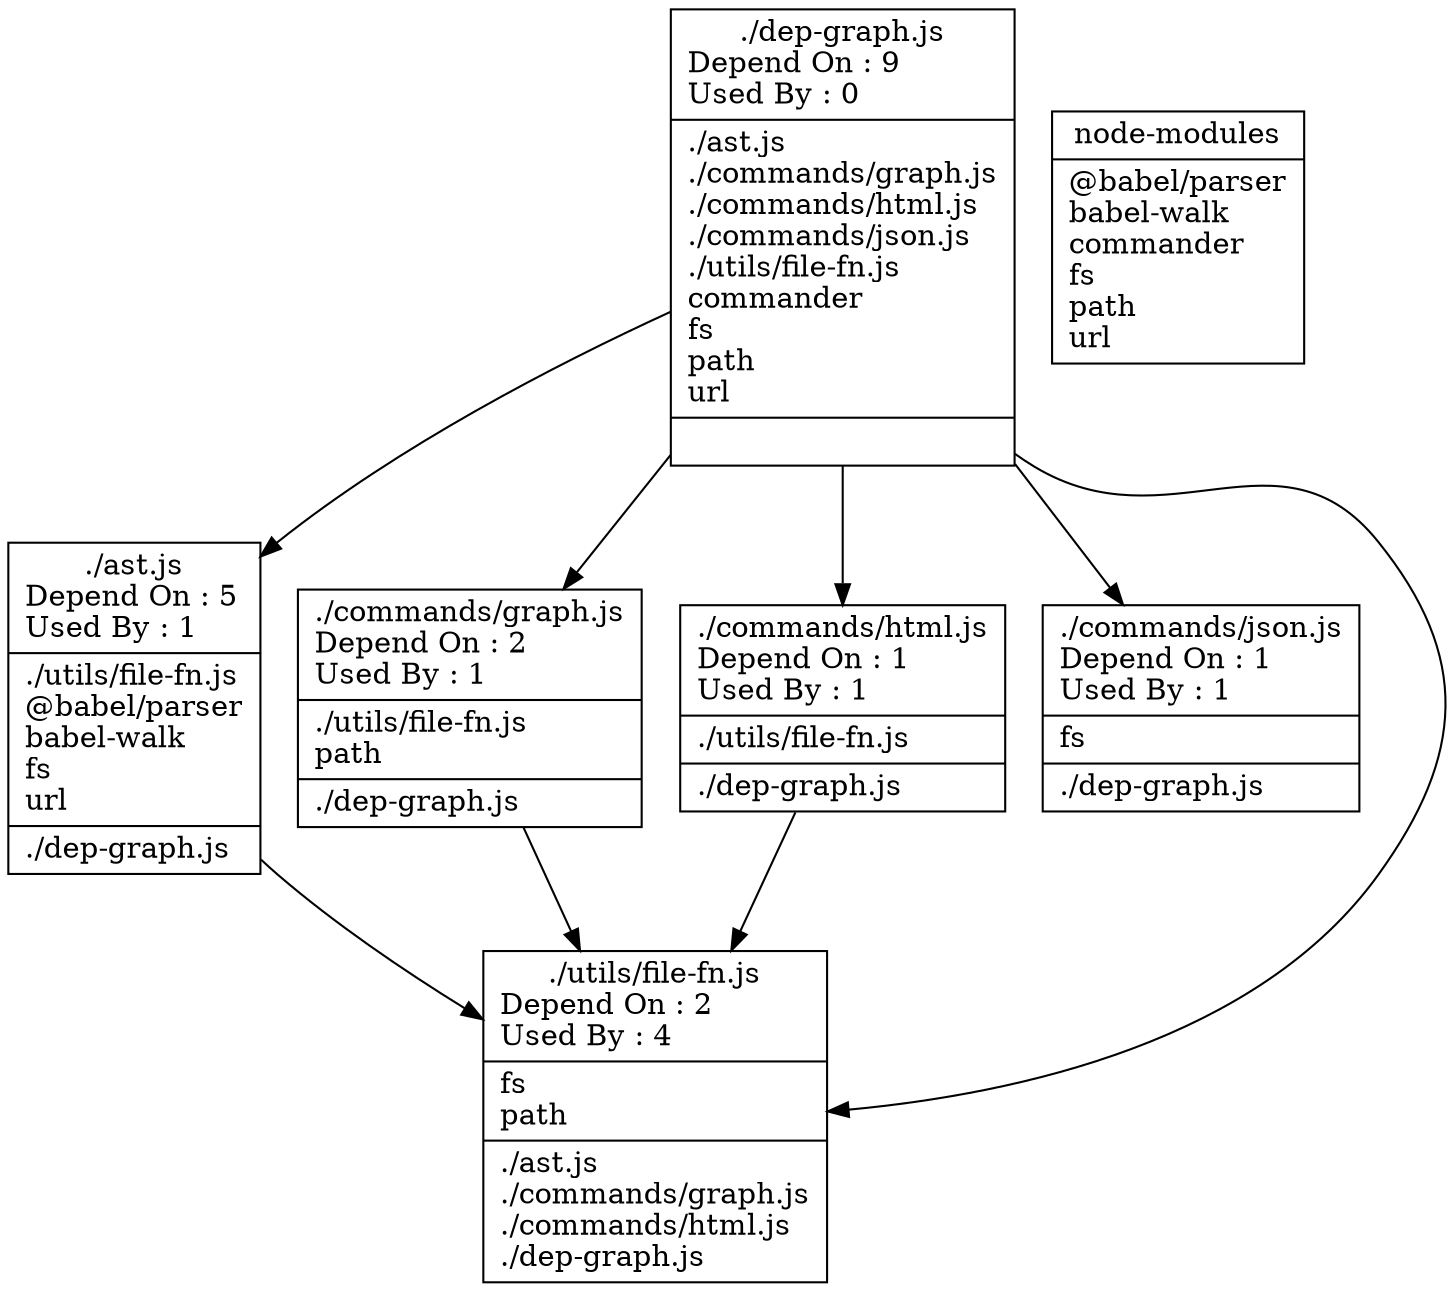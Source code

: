 digraph {
node [shape=record];
"./ast.js" [label="{ ./ast.js\n
Depend On : 5\l
Used By : 1\l
|
		./utils/file-fn.js\l
		@babel/parser\l
		babel-walk\l
		fs\l
		url\l
|
		./dep-graph.js\l
}"];

"./dep-graph.js" [label="{ ./dep-graph.js\n
Depend On : 9\l
Used By : 0\l
|
		./ast.js\l
		./commands/graph.js\l
		./commands/html.js\l
		./commands/json.js\l
		./utils/file-fn.js\l
		commander\l
		fs\l
		path\l
		url\l
|
}"];

"./commands/graph.js" [label="{ ./commands/graph.js\n
Depend On : 2\l
Used By : 1\l
|
		./utils/file-fn.js\l
		path\l
|
		./dep-graph.js\l
}"];

"./commands/html.js" [label="{ ./commands/html.js\n
Depend On : 1\l
Used By : 1\l
|
		./utils/file-fn.js\l
|
		./dep-graph.js\l
}"];

"./commands/json.js" [label="{ ./commands/json.js\n
Depend On : 1\l
Used By : 1\l
|
		fs\l
|
		./dep-graph.js\l
}"];

"./utils/file-fn.js" [label="{ ./utils/file-fn.js\n
Depend On : 2\l
Used By : 4\l
|
		fs\l
		path\l
|
		./ast.js\l
		./commands/graph.js\l
		./commands/html.js\l
		./dep-graph.js\l
}"];

"node-modules" [label="{node-modules\n | 
 		@babel/parser\l
		babel-walk\l
		commander\l
		fs\l
		path\l
		url\l
}"];
"./ast.js"->"./utils/file-fn.js"
"./dep-graph.js"->"./ast.js"
"./dep-graph.js"->"./commands/graph.js"
"./dep-graph.js"->"./commands/html.js"
"./dep-graph.js"->"./commands/json.js"
"./dep-graph.js"->"./utils/file-fn.js"
"./commands/graph.js"->"./utils/file-fn.js"
"./commands/html.js"->"./utils/file-fn.js"
}
